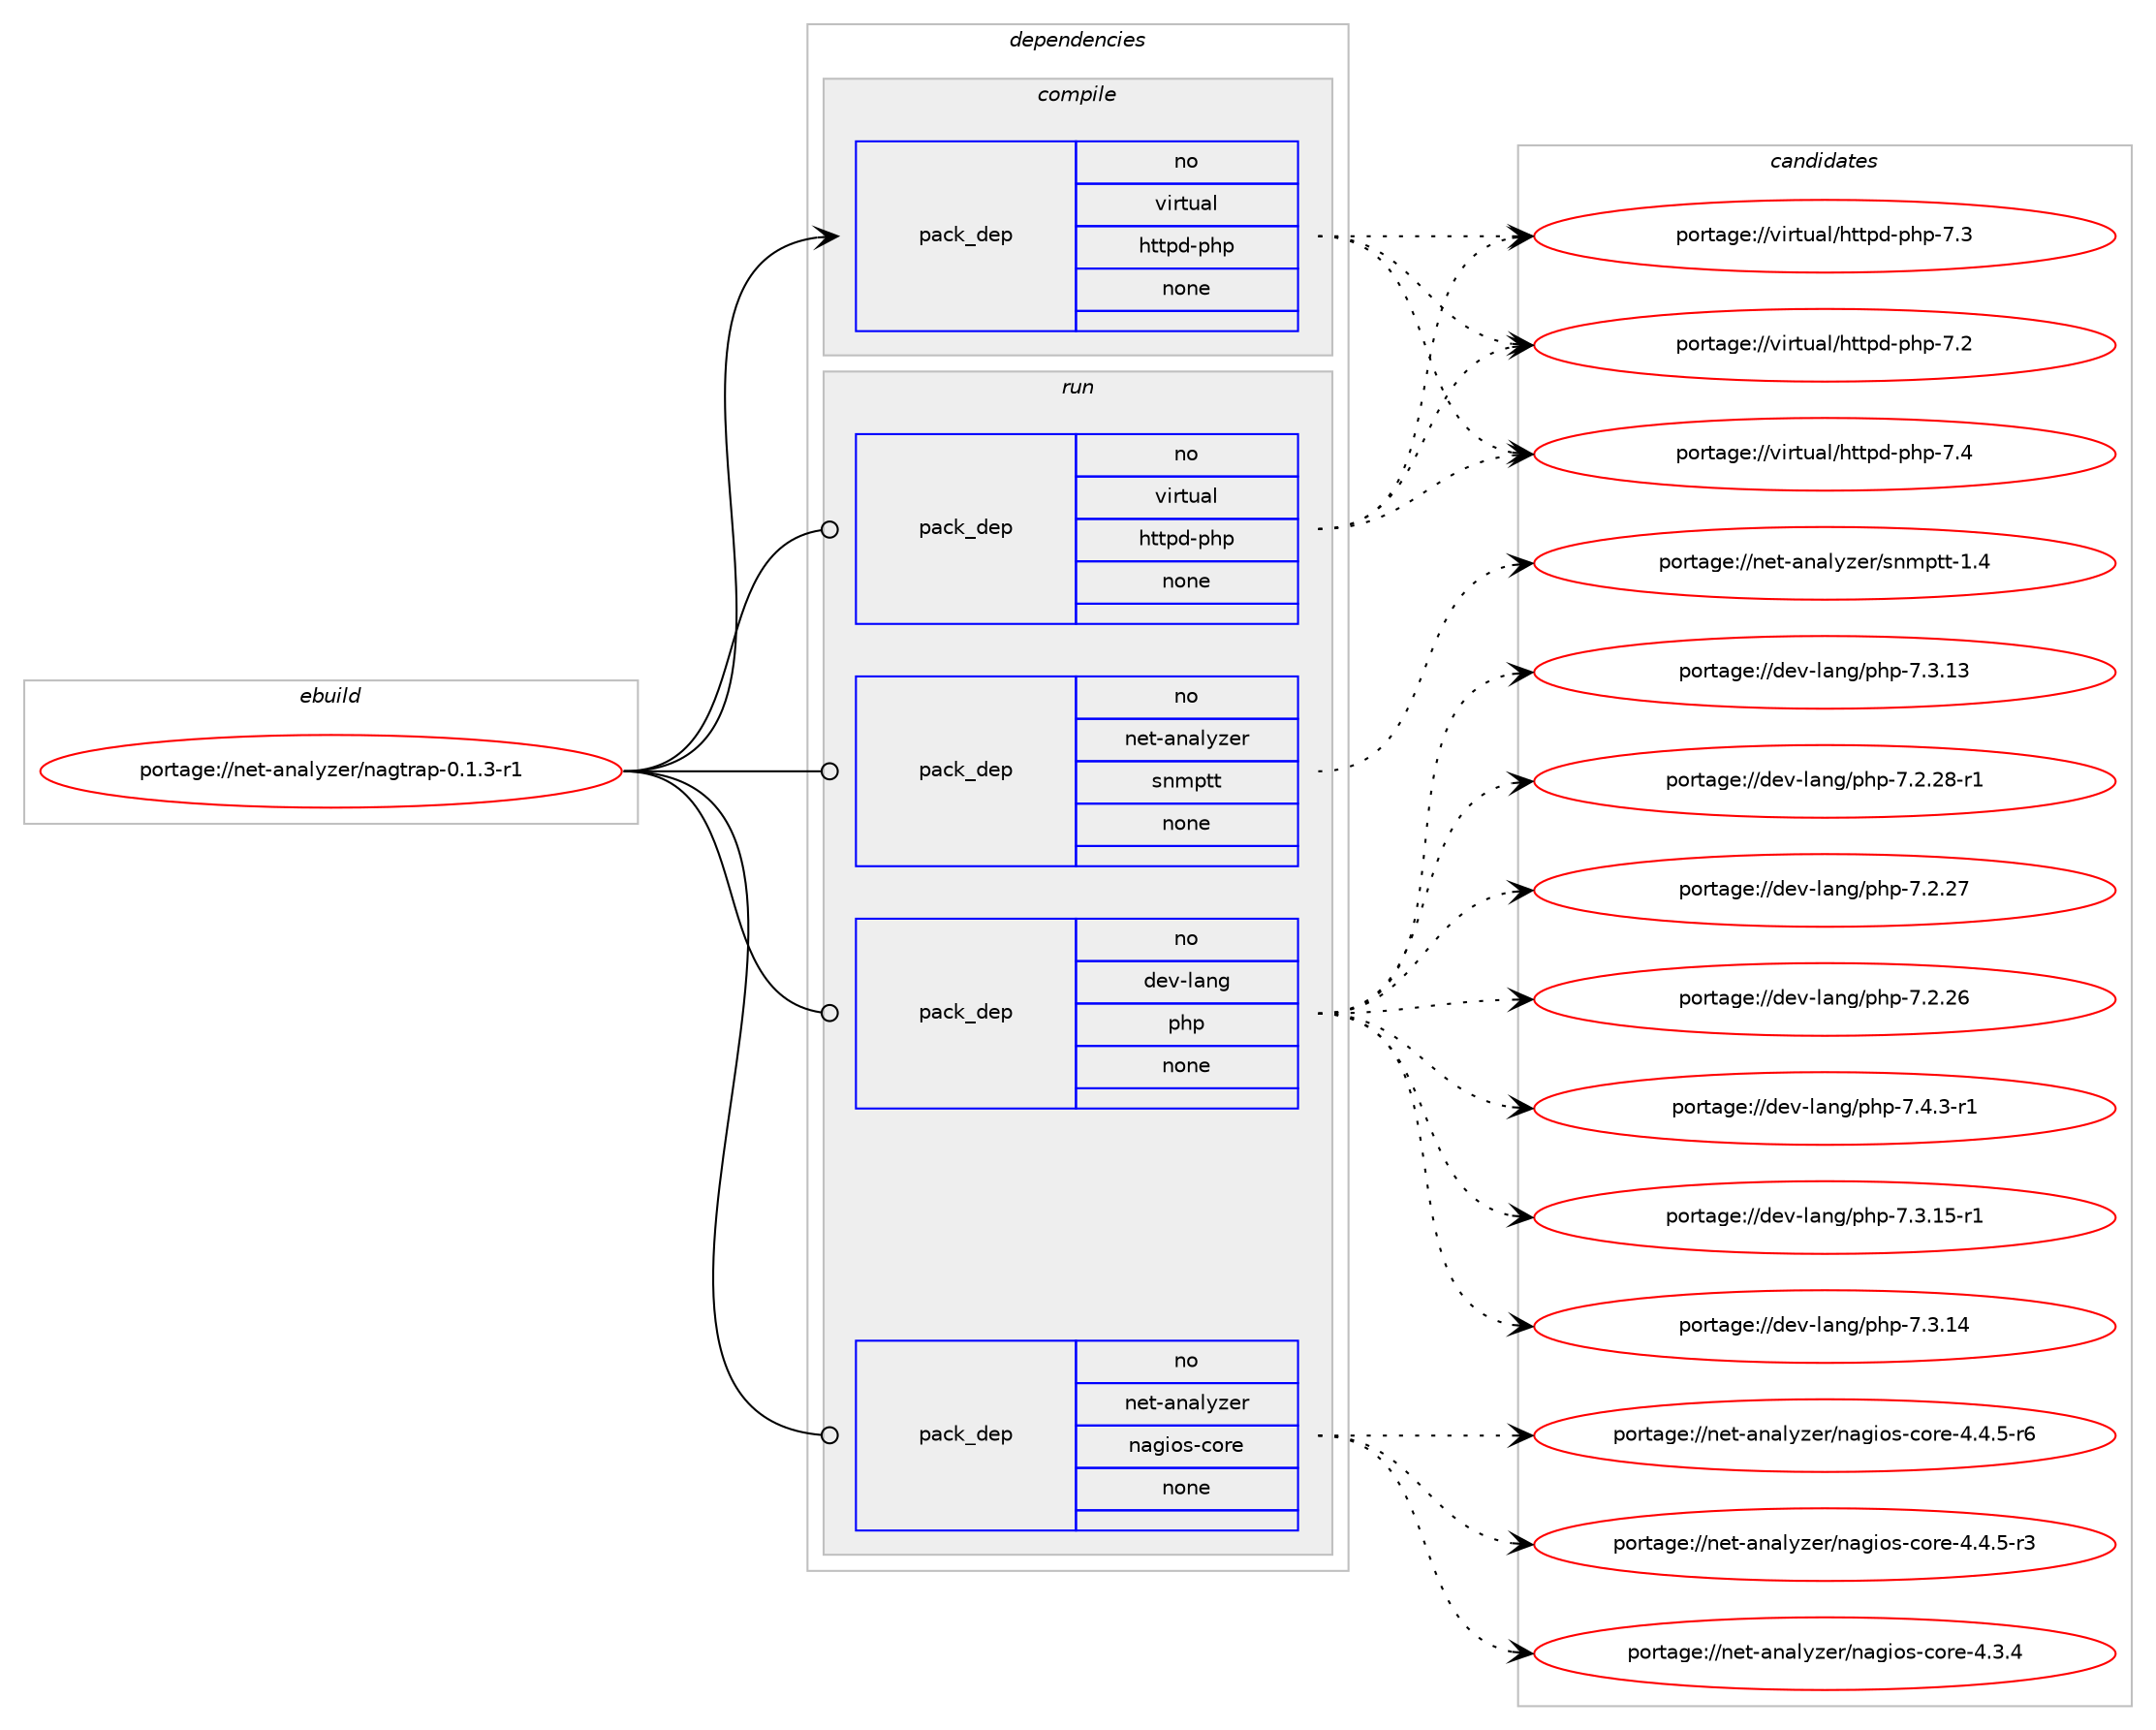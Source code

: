 digraph prolog {

# *************
# Graph options
# *************

newrank=true;
concentrate=true;
compound=true;
graph [rankdir=LR,fontname=Helvetica,fontsize=10,ranksep=1.5];#, ranksep=2.5, nodesep=0.2];
edge  [arrowhead=vee];
node  [fontname=Helvetica,fontsize=10];

# **********
# The ebuild
# **********

subgraph cluster_leftcol {
color=gray;
rank=same;
label=<<i>ebuild</i>>;
id [label="portage://net-analyzer/nagtrap-0.1.3-r1", color=red, width=4, href="../net-analyzer/nagtrap-0.1.3-r1.svg"];
}

# ****************
# The dependencies
# ****************

subgraph cluster_midcol {
color=gray;
label=<<i>dependencies</i>>;
subgraph cluster_compile {
fillcolor="#eeeeee";
style=filled;
label=<<i>compile</i>>;
subgraph pack32420 {
dependency40855 [label=<<TABLE BORDER="0" CELLBORDER="1" CELLSPACING="0" CELLPADDING="4" WIDTH="220"><TR><TD ROWSPAN="6" CELLPADDING="30">pack_dep</TD></TR><TR><TD WIDTH="110">no</TD></TR><TR><TD>virtual</TD></TR><TR><TD>httpd-php</TD></TR><TR><TD>none</TD></TR><TR><TD></TD></TR></TABLE>>, shape=none, color=blue];
}
id:e -> dependency40855:w [weight=20,style="solid",arrowhead="vee"];
}
subgraph cluster_compileandrun {
fillcolor="#eeeeee";
style=filled;
label=<<i>compile and run</i>>;
}
subgraph cluster_run {
fillcolor="#eeeeee";
style=filled;
label=<<i>run</i>>;
subgraph pack32421 {
dependency40856 [label=<<TABLE BORDER="0" CELLBORDER="1" CELLSPACING="0" CELLPADDING="4" WIDTH="220"><TR><TD ROWSPAN="6" CELLPADDING="30">pack_dep</TD></TR><TR><TD WIDTH="110">no</TD></TR><TR><TD>dev-lang</TD></TR><TR><TD>php</TD></TR><TR><TD>none</TD></TR><TR><TD></TD></TR></TABLE>>, shape=none, color=blue];
}
id:e -> dependency40856:w [weight=20,style="solid",arrowhead="odot"];
subgraph pack32422 {
dependency40857 [label=<<TABLE BORDER="0" CELLBORDER="1" CELLSPACING="0" CELLPADDING="4" WIDTH="220"><TR><TD ROWSPAN="6" CELLPADDING="30">pack_dep</TD></TR><TR><TD WIDTH="110">no</TD></TR><TR><TD>net-analyzer</TD></TR><TR><TD>nagios-core</TD></TR><TR><TD>none</TD></TR><TR><TD></TD></TR></TABLE>>, shape=none, color=blue];
}
id:e -> dependency40857:w [weight=20,style="solid",arrowhead="odot"];
subgraph pack32423 {
dependency40858 [label=<<TABLE BORDER="0" CELLBORDER="1" CELLSPACING="0" CELLPADDING="4" WIDTH="220"><TR><TD ROWSPAN="6" CELLPADDING="30">pack_dep</TD></TR><TR><TD WIDTH="110">no</TD></TR><TR><TD>net-analyzer</TD></TR><TR><TD>snmptt</TD></TR><TR><TD>none</TD></TR><TR><TD></TD></TR></TABLE>>, shape=none, color=blue];
}
id:e -> dependency40858:w [weight=20,style="solid",arrowhead="odot"];
subgraph pack32424 {
dependency40859 [label=<<TABLE BORDER="0" CELLBORDER="1" CELLSPACING="0" CELLPADDING="4" WIDTH="220"><TR><TD ROWSPAN="6" CELLPADDING="30">pack_dep</TD></TR><TR><TD WIDTH="110">no</TD></TR><TR><TD>virtual</TD></TR><TR><TD>httpd-php</TD></TR><TR><TD>none</TD></TR><TR><TD></TD></TR></TABLE>>, shape=none, color=blue];
}
id:e -> dependency40859:w [weight=20,style="solid",arrowhead="odot"];
}
}

# **************
# The candidates
# **************

subgraph cluster_choices {
rank=same;
color=gray;
label=<<i>candidates</i>>;

subgraph choice32420 {
color=black;
nodesep=1;
choice11810511411611797108471041161161121004511210411245554652 [label="portage://virtual/httpd-php-7.4", color=red, width=4,href="../virtual/httpd-php-7.4.svg"];
choice11810511411611797108471041161161121004511210411245554651 [label="portage://virtual/httpd-php-7.3", color=red, width=4,href="../virtual/httpd-php-7.3.svg"];
choice11810511411611797108471041161161121004511210411245554650 [label="portage://virtual/httpd-php-7.2", color=red, width=4,href="../virtual/httpd-php-7.2.svg"];
dependency40855:e -> choice11810511411611797108471041161161121004511210411245554652:w [style=dotted,weight="100"];
dependency40855:e -> choice11810511411611797108471041161161121004511210411245554651:w [style=dotted,weight="100"];
dependency40855:e -> choice11810511411611797108471041161161121004511210411245554650:w [style=dotted,weight="100"];
}
subgraph choice32421 {
color=black;
nodesep=1;
choice1001011184510897110103471121041124555465246514511449 [label="portage://dev-lang/php-7.4.3-r1", color=red, width=4,href="../dev-lang/php-7.4.3-r1.svg"];
choice100101118451089711010347112104112455546514649534511449 [label="portage://dev-lang/php-7.3.15-r1", color=red, width=4,href="../dev-lang/php-7.3.15-r1.svg"];
choice10010111845108971101034711210411245554651464952 [label="portage://dev-lang/php-7.3.14", color=red, width=4,href="../dev-lang/php-7.3.14.svg"];
choice10010111845108971101034711210411245554651464951 [label="portage://dev-lang/php-7.3.13", color=red, width=4,href="../dev-lang/php-7.3.13.svg"];
choice100101118451089711010347112104112455546504650564511449 [label="portage://dev-lang/php-7.2.28-r1", color=red, width=4,href="../dev-lang/php-7.2.28-r1.svg"];
choice10010111845108971101034711210411245554650465055 [label="portage://dev-lang/php-7.2.27", color=red, width=4,href="../dev-lang/php-7.2.27.svg"];
choice10010111845108971101034711210411245554650465054 [label="portage://dev-lang/php-7.2.26", color=red, width=4,href="../dev-lang/php-7.2.26.svg"];
dependency40856:e -> choice1001011184510897110103471121041124555465246514511449:w [style=dotted,weight="100"];
dependency40856:e -> choice100101118451089711010347112104112455546514649534511449:w [style=dotted,weight="100"];
dependency40856:e -> choice10010111845108971101034711210411245554651464952:w [style=dotted,weight="100"];
dependency40856:e -> choice10010111845108971101034711210411245554651464951:w [style=dotted,weight="100"];
dependency40856:e -> choice100101118451089711010347112104112455546504650564511449:w [style=dotted,weight="100"];
dependency40856:e -> choice10010111845108971101034711210411245554650465055:w [style=dotted,weight="100"];
dependency40856:e -> choice10010111845108971101034711210411245554650465054:w [style=dotted,weight="100"];
}
subgraph choice32422 {
color=black;
nodesep=1;
choice110101116459711097108121122101114471109710310511111545991111141014552465246534511454 [label="portage://net-analyzer/nagios-core-4.4.5-r6", color=red, width=4,href="../net-analyzer/nagios-core-4.4.5-r6.svg"];
choice110101116459711097108121122101114471109710310511111545991111141014552465246534511451 [label="portage://net-analyzer/nagios-core-4.4.5-r3", color=red, width=4,href="../net-analyzer/nagios-core-4.4.5-r3.svg"];
choice11010111645971109710812112210111447110971031051111154599111114101455246514652 [label="portage://net-analyzer/nagios-core-4.3.4", color=red, width=4,href="../net-analyzer/nagios-core-4.3.4.svg"];
dependency40857:e -> choice110101116459711097108121122101114471109710310511111545991111141014552465246534511454:w [style=dotted,weight="100"];
dependency40857:e -> choice110101116459711097108121122101114471109710310511111545991111141014552465246534511451:w [style=dotted,weight="100"];
dependency40857:e -> choice11010111645971109710812112210111447110971031051111154599111114101455246514652:w [style=dotted,weight="100"];
}
subgraph choice32423 {
color=black;
nodesep=1;
choice1101011164597110971081211221011144711511010911211611645494652 [label="portage://net-analyzer/snmptt-1.4", color=red, width=4,href="../net-analyzer/snmptt-1.4.svg"];
dependency40858:e -> choice1101011164597110971081211221011144711511010911211611645494652:w [style=dotted,weight="100"];
}
subgraph choice32424 {
color=black;
nodesep=1;
choice11810511411611797108471041161161121004511210411245554652 [label="portage://virtual/httpd-php-7.4", color=red, width=4,href="../virtual/httpd-php-7.4.svg"];
choice11810511411611797108471041161161121004511210411245554651 [label="portage://virtual/httpd-php-7.3", color=red, width=4,href="../virtual/httpd-php-7.3.svg"];
choice11810511411611797108471041161161121004511210411245554650 [label="portage://virtual/httpd-php-7.2", color=red, width=4,href="../virtual/httpd-php-7.2.svg"];
dependency40859:e -> choice11810511411611797108471041161161121004511210411245554652:w [style=dotted,weight="100"];
dependency40859:e -> choice11810511411611797108471041161161121004511210411245554651:w [style=dotted,weight="100"];
dependency40859:e -> choice11810511411611797108471041161161121004511210411245554650:w [style=dotted,weight="100"];
}
}

}
